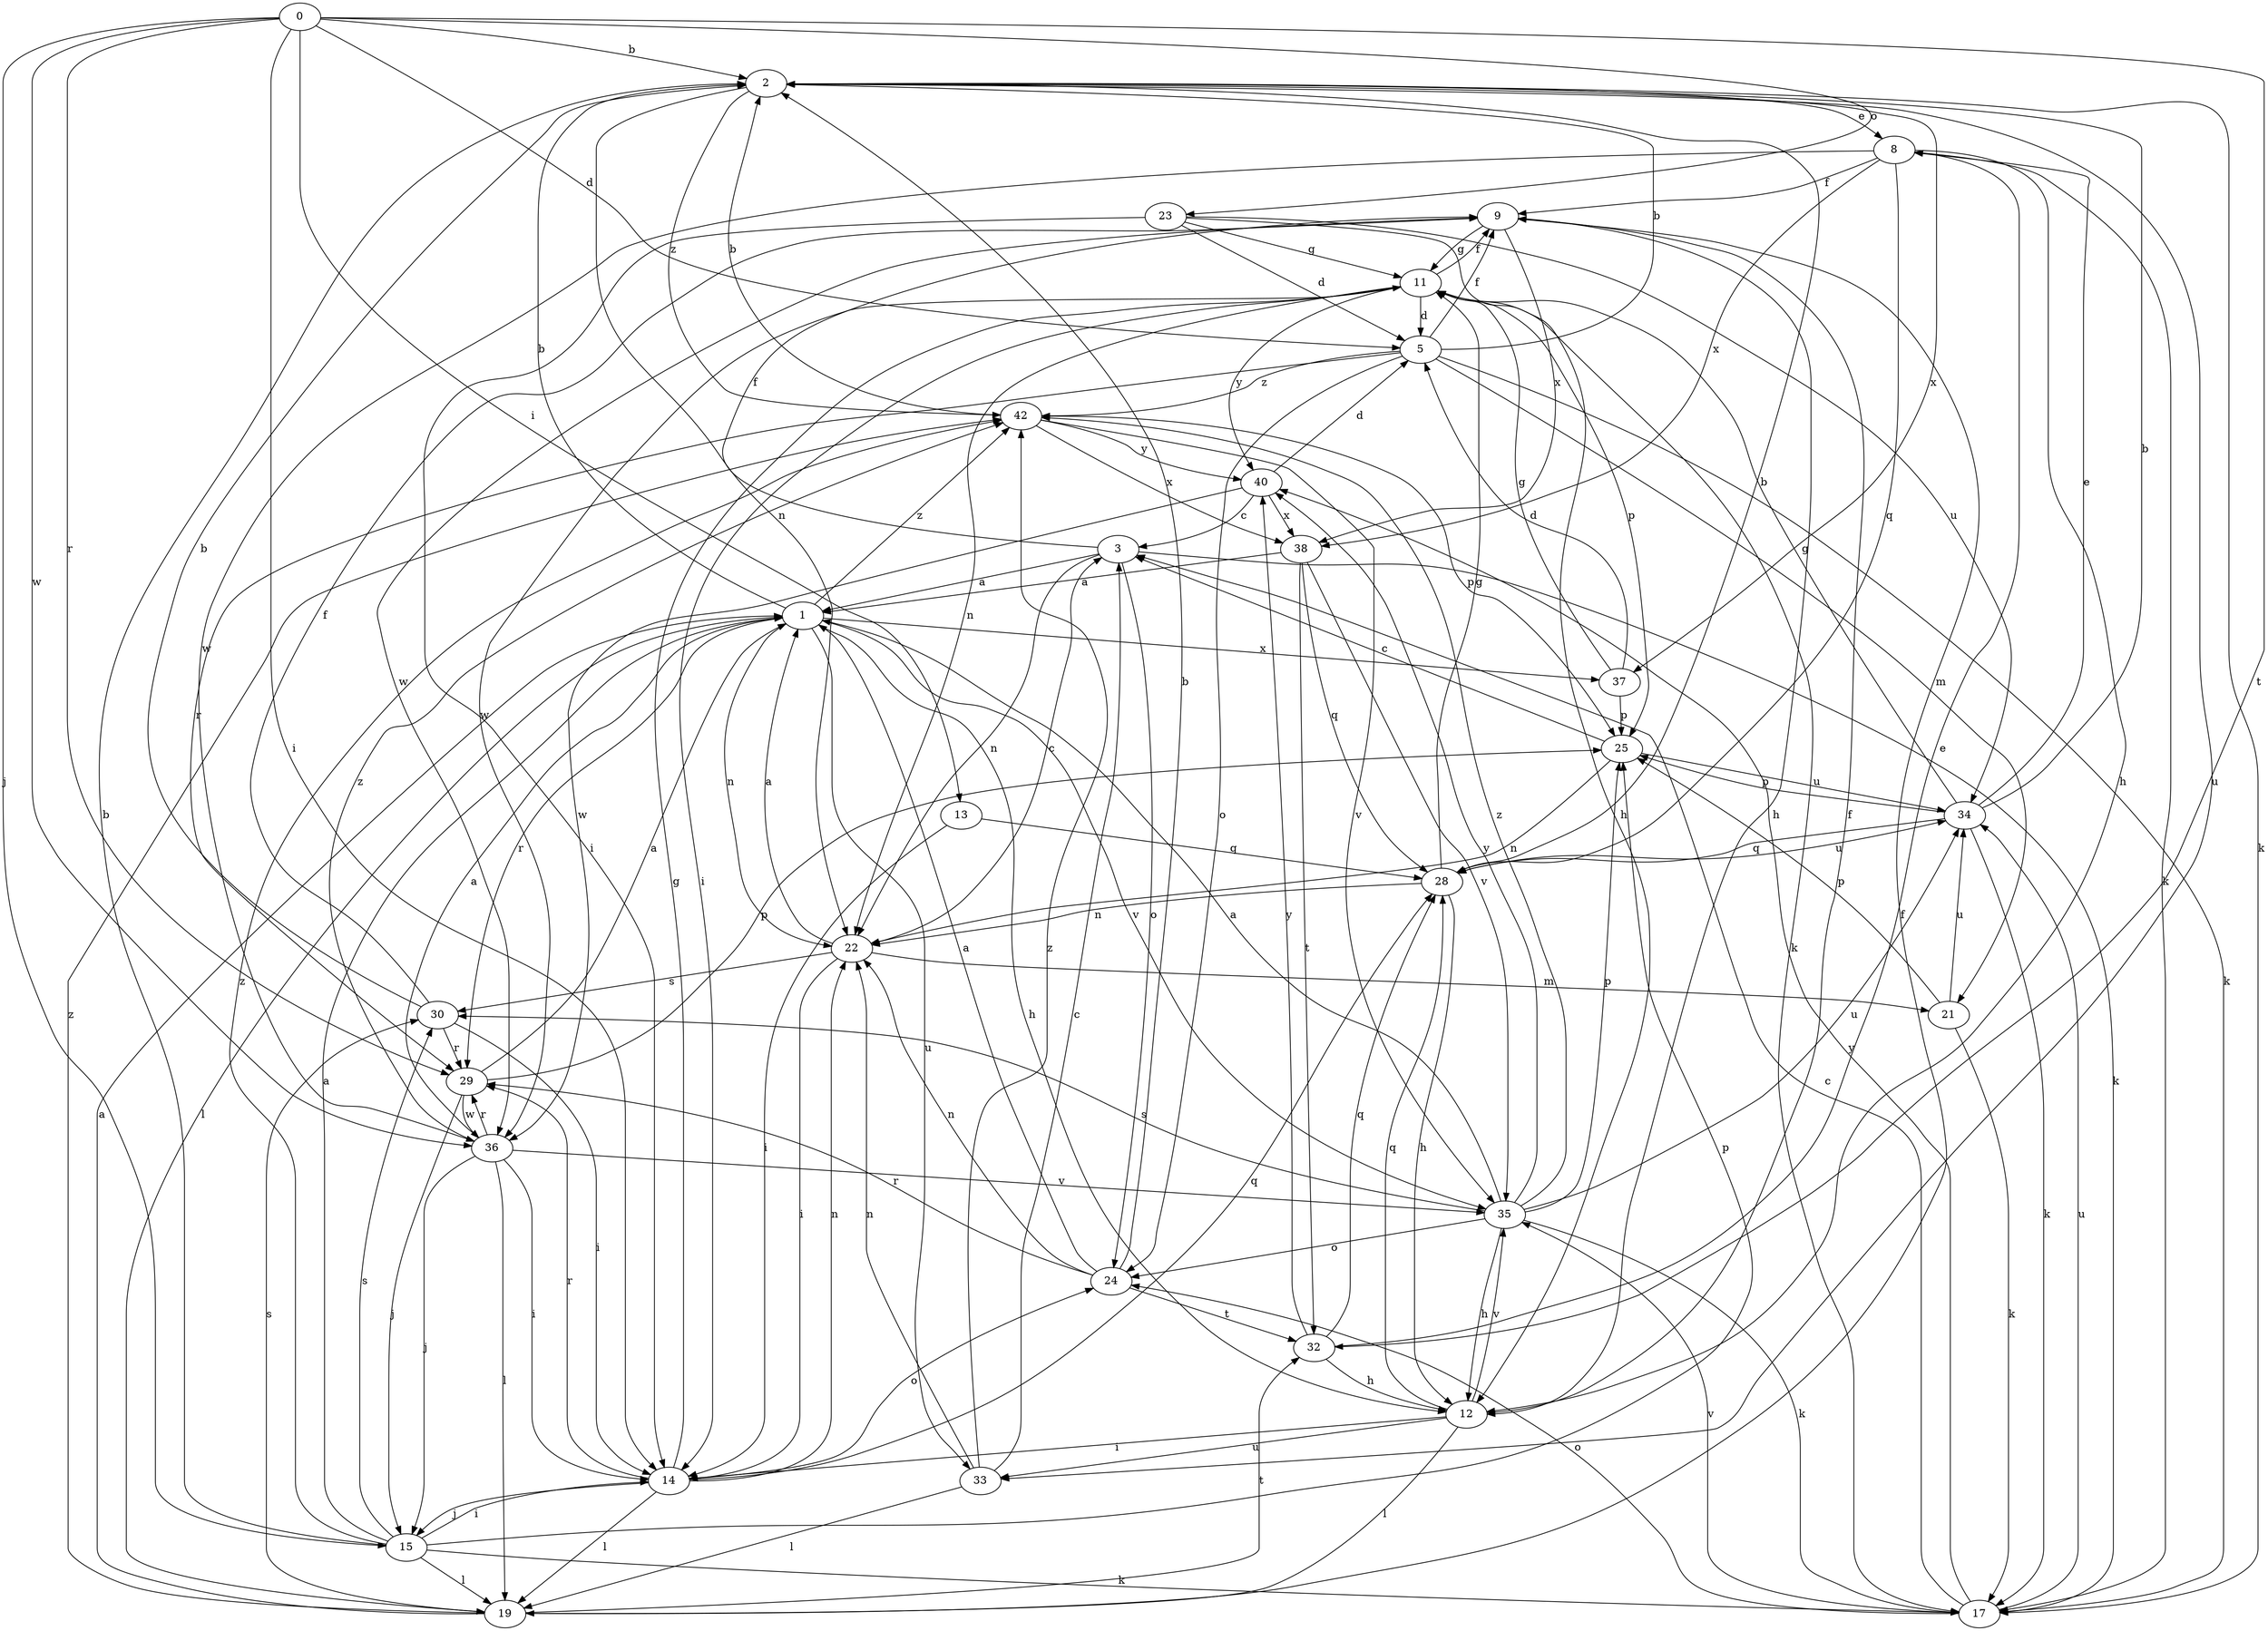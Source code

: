 strict digraph  {
0;
1;
2;
3;
5;
8;
9;
11;
12;
13;
14;
15;
17;
19;
21;
22;
23;
24;
25;
28;
29;
30;
32;
33;
34;
35;
36;
37;
38;
40;
42;
0 -> 2  [label=b];
0 -> 5  [label=d];
0 -> 13  [label=i];
0 -> 14  [label=i];
0 -> 15  [label=j];
0 -> 23  [label=o];
0 -> 29  [label=r];
0 -> 32  [label=t];
0 -> 36  [label=w];
1 -> 2  [label=b];
1 -> 12  [label=h];
1 -> 19  [label=l];
1 -> 22  [label=n];
1 -> 29  [label=r];
1 -> 33  [label=u];
1 -> 35  [label=v];
1 -> 37  [label=x];
1 -> 42  [label=z];
2 -> 8  [label=e];
2 -> 17  [label=k];
2 -> 22  [label=n];
2 -> 33  [label=u];
2 -> 37  [label=x];
2 -> 42  [label=z];
3 -> 1  [label=a];
3 -> 9  [label=f];
3 -> 17  [label=k];
3 -> 22  [label=n];
3 -> 24  [label=o];
5 -> 2  [label=b];
5 -> 9  [label=f];
5 -> 17  [label=k];
5 -> 21  [label=m];
5 -> 24  [label=o];
5 -> 29  [label=r];
5 -> 42  [label=z];
8 -> 9  [label=f];
8 -> 12  [label=h];
8 -> 17  [label=k];
8 -> 28  [label=q];
8 -> 36  [label=w];
8 -> 38  [label=x];
9 -> 11  [label=g];
9 -> 12  [label=h];
9 -> 36  [label=w];
9 -> 38  [label=x];
11 -> 5  [label=d];
11 -> 9  [label=f];
11 -> 14  [label=i];
11 -> 17  [label=k];
11 -> 22  [label=n];
11 -> 25  [label=p];
11 -> 36  [label=w];
11 -> 40  [label=y];
12 -> 9  [label=f];
12 -> 14  [label=i];
12 -> 19  [label=l];
12 -> 28  [label=q];
12 -> 33  [label=u];
12 -> 35  [label=v];
13 -> 14  [label=i];
13 -> 28  [label=q];
14 -> 11  [label=g];
14 -> 15  [label=j];
14 -> 19  [label=l];
14 -> 22  [label=n];
14 -> 24  [label=o];
14 -> 28  [label=q];
14 -> 29  [label=r];
15 -> 1  [label=a];
15 -> 2  [label=b];
15 -> 14  [label=i];
15 -> 17  [label=k];
15 -> 19  [label=l];
15 -> 25  [label=p];
15 -> 30  [label=s];
15 -> 42  [label=z];
17 -> 3  [label=c];
17 -> 24  [label=o];
17 -> 34  [label=u];
17 -> 35  [label=v];
17 -> 40  [label=y];
19 -> 1  [label=a];
19 -> 9  [label=f];
19 -> 30  [label=s];
19 -> 32  [label=t];
19 -> 42  [label=z];
21 -> 17  [label=k];
21 -> 25  [label=p];
21 -> 34  [label=u];
22 -> 1  [label=a];
22 -> 3  [label=c];
22 -> 14  [label=i];
22 -> 21  [label=m];
22 -> 30  [label=s];
23 -> 5  [label=d];
23 -> 11  [label=g];
23 -> 12  [label=h];
23 -> 14  [label=i];
23 -> 34  [label=u];
24 -> 1  [label=a];
24 -> 2  [label=b];
24 -> 22  [label=n];
24 -> 29  [label=r];
24 -> 32  [label=t];
25 -> 3  [label=c];
25 -> 22  [label=n];
25 -> 34  [label=u];
28 -> 2  [label=b];
28 -> 11  [label=g];
28 -> 12  [label=h];
28 -> 22  [label=n];
28 -> 34  [label=u];
29 -> 1  [label=a];
29 -> 15  [label=j];
29 -> 25  [label=p];
29 -> 36  [label=w];
30 -> 2  [label=b];
30 -> 9  [label=f];
30 -> 14  [label=i];
30 -> 29  [label=r];
32 -> 8  [label=e];
32 -> 12  [label=h];
32 -> 28  [label=q];
32 -> 40  [label=y];
33 -> 3  [label=c];
33 -> 19  [label=l];
33 -> 22  [label=n];
33 -> 42  [label=z];
34 -> 2  [label=b];
34 -> 8  [label=e];
34 -> 11  [label=g];
34 -> 17  [label=k];
34 -> 25  [label=p];
34 -> 28  [label=q];
35 -> 1  [label=a];
35 -> 12  [label=h];
35 -> 17  [label=k];
35 -> 24  [label=o];
35 -> 25  [label=p];
35 -> 30  [label=s];
35 -> 34  [label=u];
35 -> 40  [label=y];
35 -> 42  [label=z];
36 -> 1  [label=a];
36 -> 14  [label=i];
36 -> 15  [label=j];
36 -> 19  [label=l];
36 -> 29  [label=r];
36 -> 35  [label=v];
36 -> 42  [label=z];
37 -> 5  [label=d];
37 -> 11  [label=g];
37 -> 25  [label=p];
38 -> 1  [label=a];
38 -> 28  [label=q];
38 -> 32  [label=t];
38 -> 35  [label=v];
40 -> 3  [label=c];
40 -> 5  [label=d];
40 -> 36  [label=w];
40 -> 38  [label=x];
42 -> 2  [label=b];
42 -> 25  [label=p];
42 -> 35  [label=v];
42 -> 38  [label=x];
42 -> 40  [label=y];
}

